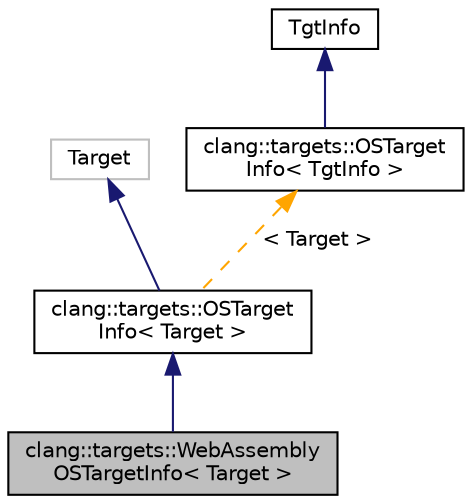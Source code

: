 digraph "clang::targets::WebAssemblyOSTargetInfo&lt; Target &gt;"
{
 // LATEX_PDF_SIZE
  bgcolor="transparent";
  edge [fontname="Helvetica",fontsize="10",labelfontname="Helvetica",labelfontsize="10"];
  node [fontname="Helvetica",fontsize="10",shape=record];
  Node1 [label="clang::targets::WebAssembly\lOSTargetInfo\< Target \>",height=0.2,width=0.4,color="black", fillcolor="grey75", style="filled", fontcolor="black",tooltip=" "];
  Node2 -> Node1 [dir="back",color="midnightblue",fontsize="10",style="solid",fontname="Helvetica"];
  Node2 [label="clang::targets::OSTarget\lInfo\< Target \>",height=0.2,width=0.4,color="black",URL="$classclang_1_1targets_1_1OSTargetInfo.html",tooltip=" "];
  Node3 -> Node2 [dir="back",color="midnightblue",fontsize="10",style="solid",fontname="Helvetica"];
  Node3 [label="Target",height=0.2,width=0.4,color="grey75",tooltip=" "];
  Node4 -> Node2 [dir="back",color="orange",fontsize="10",style="dashed",label=" \< Target \>" ,fontname="Helvetica"];
  Node4 [label="clang::targets::OSTarget\lInfo\< TgtInfo \>",height=0.2,width=0.4,color="black",URL="$classclang_1_1targets_1_1OSTargetInfo.html",tooltip=" "];
  Node5 -> Node4 [dir="back",color="midnightblue",fontsize="10",style="solid",fontname="Helvetica"];
  Node5 [label="TgtInfo",height=0.2,width=0.4,color="black",URL="$classTgtInfo.html",tooltip=" "];
}
